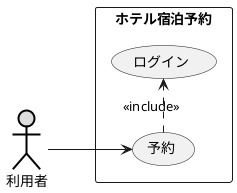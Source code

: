 @startuml ユースケース図
actor 利用者 #DDDDDD;line:black;line.bold;
rectangle ホテル宿泊予約 {
usecase 予約
usecase ログイン
}
利用者 --> 予約 
left to right direction
予約 .> ログイン : <<include>>

@enduml